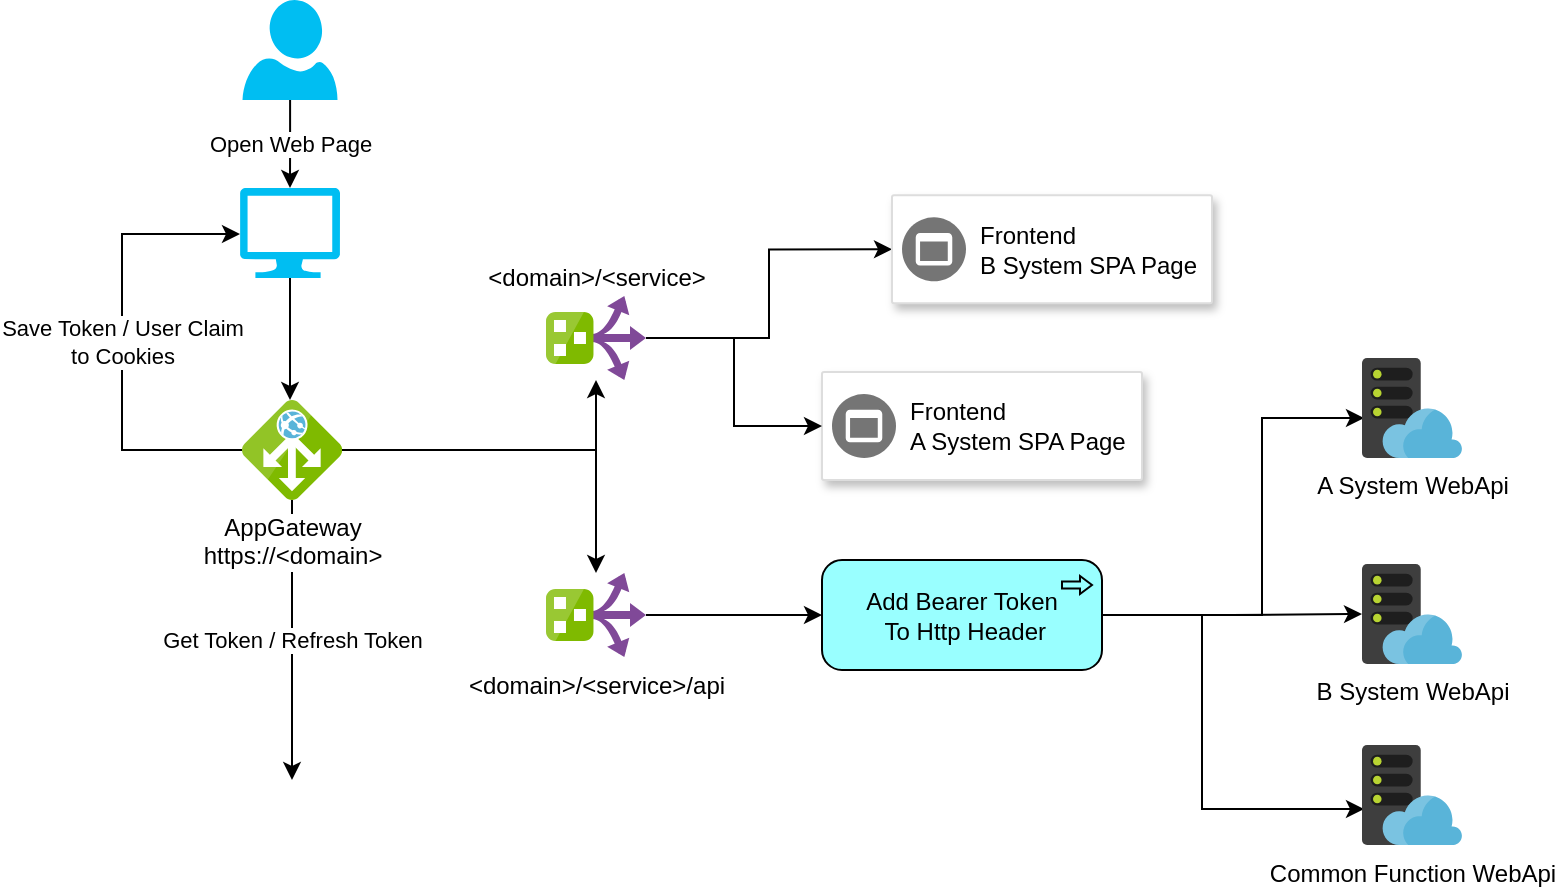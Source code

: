 <mxfile version="24.7.8">
  <diagram id="WI9T0HZ2pTsCkuznbFz-" name="Page-1">
    <mxGraphModel dx="819" dy="-349" grid="1" gridSize="10" guides="1" tooltips="1" connect="1" arrows="1" fold="1" page="1" pageScale="1" pageWidth="1169" pageHeight="827" math="0" shadow="0">
      <root>
        <mxCell id="0" />
        <mxCell id="1" parent="0" />
        <mxCell id="z3-zlnk_Hfb4m_1-O7ZJ-33" value="Open Web Page" style="edgeStyle=orthogonalEdgeStyle;rounded=0;orthogonalLoop=1;jettySize=auto;html=1;entryX=0.5;entryY=0;entryDx=0;entryDy=0;entryPerimeter=0;" parent="1" source="z3-zlnk_Hfb4m_1-O7ZJ-2" target="z3-zlnk_Hfb4m_1-O7ZJ-3" edge="1">
          <mxGeometry relative="1" as="geometry" />
        </mxCell>
        <mxCell id="z3-zlnk_Hfb4m_1-O7ZJ-2" value="" style="verticalLabelPosition=bottom;html=1;verticalAlign=top;align=center;strokeColor=none;fillColor=#00BEF2;shape=mxgraph.azure.user;" parent="1" vertex="1">
          <mxGeometry x="240.25" y="890" width="47.5" height="50" as="geometry" />
        </mxCell>
        <mxCell id="z3-zlnk_Hfb4m_1-O7ZJ-34" style="edgeStyle=orthogonalEdgeStyle;rounded=0;orthogonalLoop=1;jettySize=auto;html=1;entryX=0.48;entryY=0;entryDx=0;entryDy=0;entryPerimeter=0;" parent="1" source="z3-zlnk_Hfb4m_1-O7ZJ-3" target="z3-zlnk_Hfb4m_1-O7ZJ-1" edge="1">
          <mxGeometry relative="1" as="geometry" />
        </mxCell>
        <mxCell id="z3-zlnk_Hfb4m_1-O7ZJ-3" value="" style="verticalLabelPosition=bottom;html=1;verticalAlign=top;align=center;strokeColor=none;fillColor=#00BEF2;shape=mxgraph.azure.computer;pointerEvents=1;" parent="1" vertex="1">
          <mxGeometry x="239" y="984" width="50" height="45" as="geometry" />
        </mxCell>
        <mxCell id="z3-zlnk_Hfb4m_1-O7ZJ-4" value="" style="strokeColor=#dddddd;shadow=1;strokeWidth=1;rounded=1;absoluteArcSize=1;arcSize=2;" parent="1" vertex="1">
          <mxGeometry x="530" y="1076" width="160" height="54" as="geometry" />
        </mxCell>
        <mxCell id="z3-zlnk_Hfb4m_1-O7ZJ-5" value="Frontend&lt;br&gt;A System SPA Page" style="sketch=0;dashed=0;connectable=0;html=1;fillColor=#757575;strokeColor=none;shape=mxgraph.gcp2.frontend_platform_services;part=1;labelPosition=right;verticalLabelPosition=middle;align=left;verticalAlign=middle;spacingLeft=5;fontSize=12;" parent="z3-zlnk_Hfb4m_1-O7ZJ-4" vertex="1">
          <mxGeometry y="0.5" width="32" height="32" relative="1" as="geometry">
            <mxPoint x="5" y="-16" as="offset" />
          </mxGeometry>
        </mxCell>
        <mxCell id="z3-zlnk_Hfb4m_1-O7ZJ-39" style="edgeStyle=orthogonalEdgeStyle;rounded=0;orthogonalLoop=1;jettySize=auto;html=1;entryX=0;entryY=0.5;entryDx=0;entryDy=0;" parent="1" source="z3-zlnk_Hfb4m_1-O7ZJ-25" target="onjbGN8xjTctzTyq8wtD-2" edge="1">
          <mxGeometry relative="1" as="geometry">
            <mxPoint x="530" y="1020.94" as="targetPoint" />
          </mxGeometry>
        </mxCell>
        <mxCell id="z3-zlnk_Hfb4m_1-O7ZJ-40" style="edgeStyle=orthogonalEdgeStyle;rounded=0;orthogonalLoop=1;jettySize=auto;html=1;entryX=0;entryY=0.5;entryDx=0;entryDy=0;" parent="1" source="z3-zlnk_Hfb4m_1-O7ZJ-25" target="z3-zlnk_Hfb4m_1-O7ZJ-4" edge="1">
          <mxGeometry relative="1" as="geometry" />
        </mxCell>
        <mxCell id="z3-zlnk_Hfb4m_1-O7ZJ-25" value="&amp;lt;domain&amp;gt;/&amp;lt;service&amp;gt;" style="sketch=0;aspect=fixed;html=1;points=[];align=center;image;fontSize=12;image=img/lib/mscae/Route_Filter.svg;labelPosition=center;verticalLabelPosition=top;verticalAlign=bottom;" parent="1" vertex="1">
          <mxGeometry x="392" y="1038" width="50" height="42" as="geometry" />
        </mxCell>
        <mxCell id="z3-zlnk_Hfb4m_1-O7ZJ-41" style="edgeStyle=orthogonalEdgeStyle;rounded=0;orthogonalLoop=1;jettySize=auto;html=1;entryX=0;entryY=0.5;entryDx=0;entryDy=0;entryPerimeter=0;" parent="1" source="z3-zlnk_Hfb4m_1-O7ZJ-26" target="z3-zlnk_Hfb4m_1-O7ZJ-29" edge="1">
          <mxGeometry relative="1" as="geometry" />
        </mxCell>
        <mxCell id="z3-zlnk_Hfb4m_1-O7ZJ-26" value="&amp;lt;domain&amp;gt;/&amp;lt;service&amp;gt;/api" style="sketch=0;aspect=fixed;html=1;points=[];align=center;image;fontSize=12;image=img/lib/mscae/Route_Filter.svg;" parent="1" vertex="1">
          <mxGeometry x="392" y="1176.5" width="50" height="42" as="geometry" />
        </mxCell>
        <mxCell id="z3-zlnk_Hfb4m_1-O7ZJ-42" style="edgeStyle=orthogonalEdgeStyle;rounded=0;orthogonalLoop=1;jettySize=auto;html=1;" parent="1" source="z3-zlnk_Hfb4m_1-O7ZJ-29" target="z3-zlnk_Hfb4m_1-O7ZJ-14" edge="1">
          <mxGeometry relative="1" as="geometry" />
        </mxCell>
        <mxCell id="z3-zlnk_Hfb4m_1-O7ZJ-43" style="edgeStyle=orthogonalEdgeStyle;rounded=0;orthogonalLoop=1;jettySize=auto;html=1;entryX=0.02;entryY=0.6;entryDx=0;entryDy=0;entryPerimeter=0;" parent="1" source="z3-zlnk_Hfb4m_1-O7ZJ-29" target="z3-zlnk_Hfb4m_1-O7ZJ-16" edge="1">
          <mxGeometry relative="1" as="geometry">
            <Array as="points">
              <mxPoint x="750" y="1198" />
              <mxPoint x="750" y="1099" />
            </Array>
          </mxGeometry>
        </mxCell>
        <mxCell id="z3-zlnk_Hfb4m_1-O7ZJ-44" style="edgeStyle=orthogonalEdgeStyle;rounded=0;orthogonalLoop=1;jettySize=auto;html=1;entryX=0.02;entryY=0.64;entryDx=0;entryDy=0;entryPerimeter=0;" parent="1" source="z3-zlnk_Hfb4m_1-O7ZJ-29" target="z3-zlnk_Hfb4m_1-O7ZJ-15" edge="1">
          <mxGeometry relative="1" as="geometry">
            <Array as="points">
              <mxPoint x="720" y="1198" />
              <mxPoint x="720" y="1294" />
            </Array>
          </mxGeometry>
        </mxCell>
        <mxCell id="z3-zlnk_Hfb4m_1-O7ZJ-29" value="Add Bearer Token&lt;br&gt;&amp;nbsp;To Http Header" style="html=1;outlineConnect=0;whiteSpace=wrap;fillColor=#99ffff;shape=mxgraph.archimate3.application;appType=proc;archiType=rounded;" parent="1" vertex="1">
          <mxGeometry x="530" y="1170" width="140" height="55" as="geometry" />
        </mxCell>
        <mxCell id="z3-zlnk_Hfb4m_1-O7ZJ-31" value="Get Token / Refresh Token" style="edgeStyle=orthogonalEdgeStyle;rounded=0;orthogonalLoop=1;jettySize=auto;html=1;entryX=0.5;entryY=0;entryDx=0;entryDy=0;" parent="1" source="z3-zlnk_Hfb4m_1-O7ZJ-1" target="z4Z49xl3-SRctvhVcFWY-2" edge="1">
          <mxGeometry relative="1" as="geometry">
            <mxPoint x="265" y="1280" as="targetPoint" />
          </mxGeometry>
        </mxCell>
        <mxCell id="z3-zlnk_Hfb4m_1-O7ZJ-35" style="edgeStyle=orthogonalEdgeStyle;rounded=0;orthogonalLoop=1;jettySize=auto;html=1;" parent="1" source="z3-zlnk_Hfb4m_1-O7ZJ-1" target="z3-zlnk_Hfb4m_1-O7ZJ-25" edge="1">
          <mxGeometry relative="1" as="geometry" />
        </mxCell>
        <mxCell id="z3-zlnk_Hfb4m_1-O7ZJ-36" style="edgeStyle=orthogonalEdgeStyle;rounded=0;orthogonalLoop=1;jettySize=auto;html=1;" parent="1" source="z3-zlnk_Hfb4m_1-O7ZJ-1" target="z3-zlnk_Hfb4m_1-O7ZJ-26" edge="1">
          <mxGeometry relative="1" as="geometry" />
        </mxCell>
        <mxCell id="JrRLlRk_7xxY6lYXr-eH-5" value="Save Token / User Claim&lt;br&gt;to Cookies" style="edgeStyle=orthogonalEdgeStyle;rounded=0;orthogonalLoop=1;jettySize=auto;html=1;entryX=0;entryY=0.5;entryDx=0;entryDy=0;entryPerimeter=0;" parent="1" source="z3-zlnk_Hfb4m_1-O7ZJ-1" target="z3-zlnk_Hfb4m_1-O7ZJ-3" edge="1">
          <mxGeometry relative="1" as="geometry">
            <Array as="points">
              <mxPoint x="180" y="1115" />
              <mxPoint x="180" y="1007" />
              <mxPoint x="239" y="1007" />
            </Array>
          </mxGeometry>
        </mxCell>
        <mxCell id="z3-zlnk_Hfb4m_1-O7ZJ-1" value="AppGateway&lt;br&gt;https://&amp;lt;domain&amp;gt;" style="sketch=0;aspect=fixed;html=1;points=[];align=center;image;fontSize=12;image=img/lib/mscae/Application_Gateway.svg;" parent="1" vertex="1">
          <mxGeometry x="240" y="1090" width="50" height="50" as="geometry" />
        </mxCell>
        <mxCell id="z3-zlnk_Hfb4m_1-O7ZJ-38" value="" style="shape=image;verticalLabelPosition=bottom;labelBackgroundColor=#ffffff;verticalAlign=top;aspect=fixed;imageAspect=0;image=https://www.nginx.com/wp-content/uploads/2018/08/NGINX-logo-rgb-large.png;" parent="1" vertex="1">
          <mxGeometry x="600" y="1059.705" width="90" height="30.29" as="geometry" />
        </mxCell>
        <mxCell id="z3-zlnk_Hfb4m_1-O7ZJ-14" value="B System WebApi" style="sketch=0;aspect=fixed;html=1;points=[];align=center;image;fontSize=12;image=img/lib/mscae/WebHosting.svg;" parent="1" vertex="1">
          <mxGeometry x="800" y="1172" width="50" height="50" as="geometry" />
        </mxCell>
        <mxCell id="z3-zlnk_Hfb4m_1-O7ZJ-15" value="Common Function WebApi" style="sketch=0;aspect=fixed;html=1;points=[];align=center;image;fontSize=12;image=img/lib/mscae/WebHosting.svg;" parent="1" vertex="1">
          <mxGeometry x="800" y="1262.5" width="50" height="50" as="geometry" />
        </mxCell>
        <mxCell id="z3-zlnk_Hfb4m_1-O7ZJ-16" value="A System WebApi" style="sketch=0;aspect=fixed;html=1;points=[];align=center;image;fontSize=12;image=img/lib/mscae/WebHosting.svg;" parent="1" vertex="1">
          <mxGeometry x="800" y="1069" width="50" height="50" as="geometry" />
        </mxCell>
        <mxCell id="onjbGN8xjTctzTyq8wtD-2" value="" style="strokeColor=#dddddd;shadow=1;strokeWidth=1;rounded=1;absoluteArcSize=1;arcSize=2;" parent="1" vertex="1">
          <mxGeometry x="565" y="987.65" width="160" height="54" as="geometry" />
        </mxCell>
        <mxCell id="onjbGN8xjTctzTyq8wtD-3" value="Frontend&lt;br&gt;B System SPA Page" style="sketch=0;dashed=0;connectable=0;html=1;fillColor=#757575;strokeColor=none;shape=mxgraph.gcp2.frontend_platform_services;part=1;labelPosition=right;verticalLabelPosition=middle;align=left;verticalAlign=middle;spacingLeft=5;fontSize=12;" parent="onjbGN8xjTctzTyq8wtD-2" vertex="1">
          <mxGeometry y="0.5" width="32" height="32" relative="1" as="geometry">
            <mxPoint x="5" y="-16" as="offset" />
          </mxGeometry>
        </mxCell>
        <mxCell id="onjbGN8xjTctzTyq8wtD-4" value="" style="shape=image;verticalLabelPosition=bottom;labelBackgroundColor=#ffffff;verticalAlign=top;aspect=fixed;imageAspect=0;image=https://www.nginx.com/wp-content/uploads/2018/08/NGINX-logo-rgb-large.png;" parent="1" vertex="1">
          <mxGeometry x="635" y="971.355" width="90" height="30.29" as="geometry" />
        </mxCell>
        <mxCell id="z4Z49xl3-SRctvhVcFWY-2" value="" style="shape=image;verticalLabelPosition=bottom;labelBackgroundColor=default;verticalAlign=top;aspect=fixed;imageAspect=0;image=https://raw.githubusercontent.com/keycloak/keycloak-misc/main/logo/logo.svg;" parent="1" vertex="1">
          <mxGeometry x="145" y="1280" width="240" height="49.65" as="geometry" />
        </mxCell>
      </root>
    </mxGraphModel>
  </diagram>
</mxfile>
